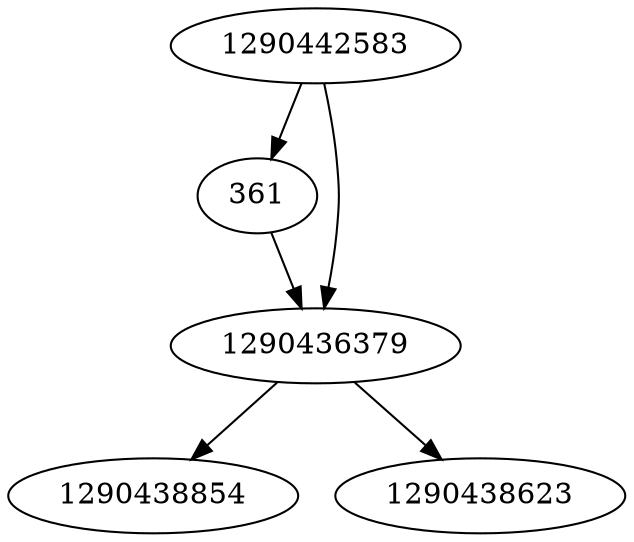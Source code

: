 strict digraph  {
1290438854;
361;
1290442583;
1290436379;
1290438623;
361 -> 1290436379;
1290442583 -> 1290436379;
1290442583 -> 361;
1290436379 -> 1290438854;
1290436379 -> 1290438623;
}
